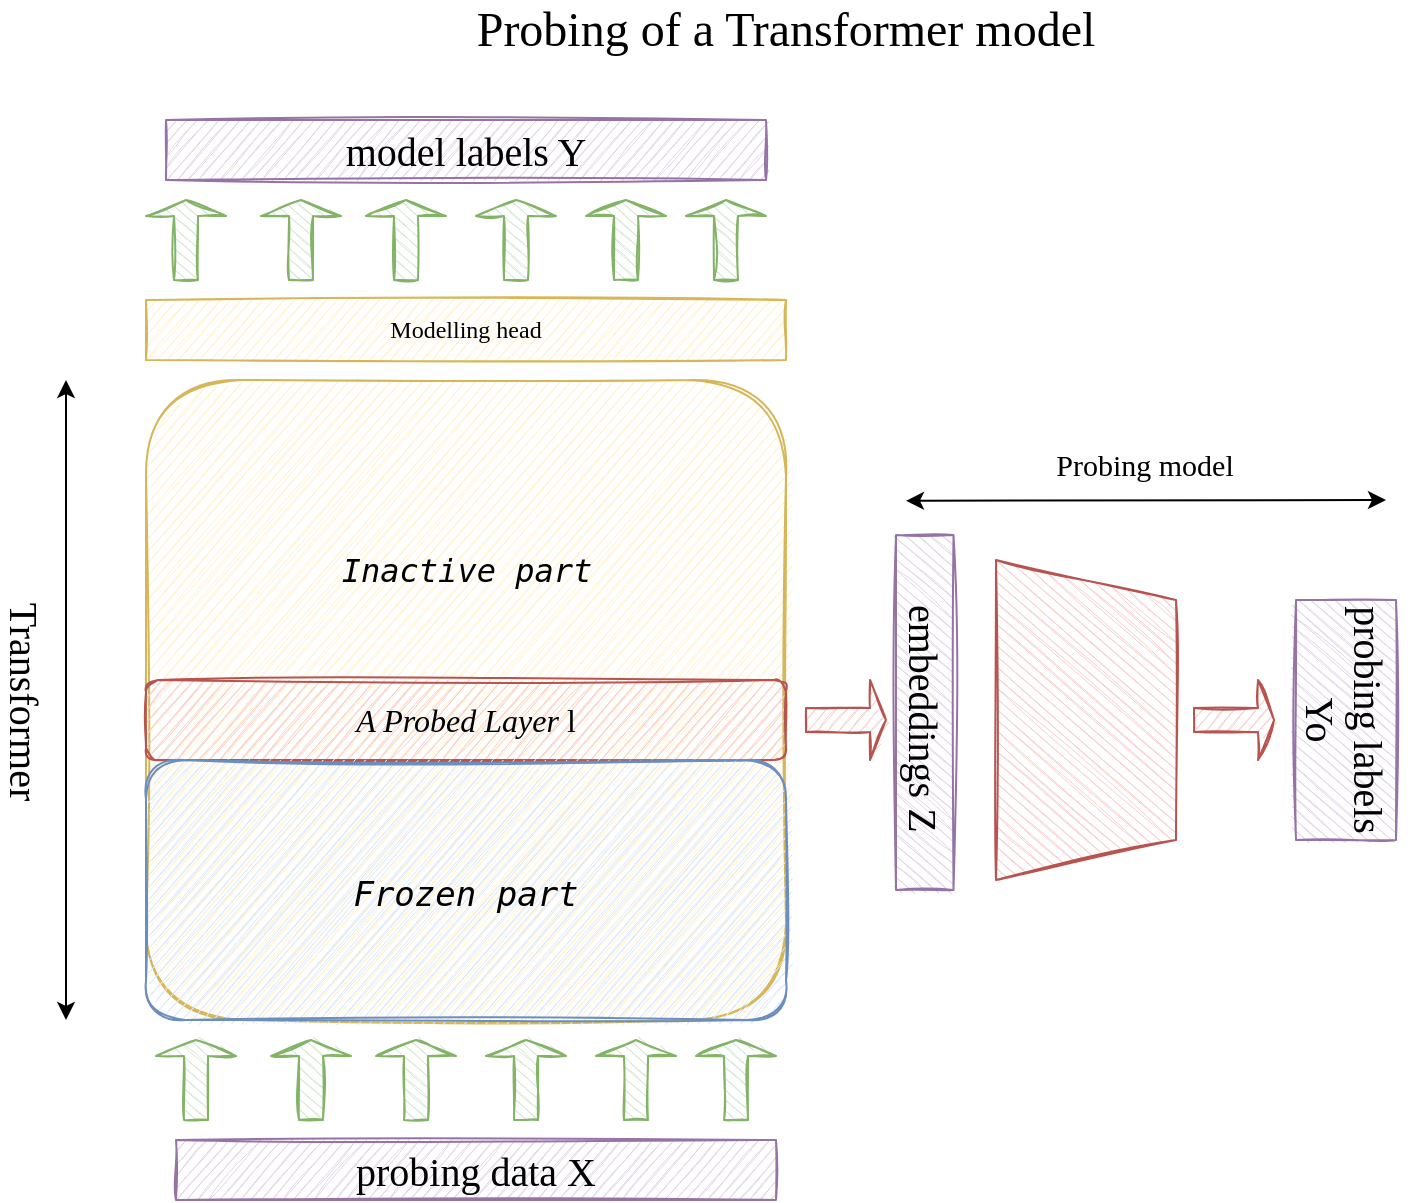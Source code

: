 <mxfile version="16.5.1" type="device"><diagram id="jdnmWu4w0JkeWpKPPlZf" name="Page-1"><mxGraphModel dx="1102" dy="857" grid="1" gridSize="10" guides="1" tooltips="1" connect="1" arrows="1" fold="1" page="1" pageScale="1" pageWidth="850" pageHeight="1100" math="0" shadow="0"><root><mxCell id="0"/><mxCell id="1" parent="0"/><mxCell id="3-iGxdrgk7TisEOa4tAh-2" value="" style="whiteSpace=wrap;html=1;aspect=fixed;rounded=1;sketch=1;fillColor=#fff2cc;strokeColor=#d6b656;" parent="1" vertex="1"><mxGeometry x="140" y="240" width="320" height="320" as="geometry"/></mxCell><mxCell id="3-iGxdrgk7TisEOa4tAh-5" value="&lt;pre&gt;&lt;font face=&quot;Lucida Console&quot; style=&quot;font-size: 16px&quot;&gt;&lt;i&gt;A Probed Layer &lt;/i&gt;l&lt;/font&gt;&lt;/pre&gt;" style="rounded=1;whiteSpace=wrap;html=1;sketch=1;fillColor=#f8cecc;strokeColor=#b85450;" parent="1" vertex="1"><mxGeometry x="140" y="390" width="320" height="40" as="geometry"/></mxCell><mxCell id="3-iGxdrgk7TisEOa4tAh-7" value="&lt;pre&gt;&lt;i&gt;&lt;font style=&quot;font-size: 16px&quot;&gt;Inactive part&lt;/font&gt;&lt;/i&gt;&lt;/pre&gt;" style="text;html=1;strokeColor=none;fillColor=none;align=center;verticalAlign=middle;whiteSpace=wrap;rounded=0;sketch=1;fontFamily=Lucida Console;" parent="1" vertex="1"><mxGeometry x="237.5" y="320" width="125" height="30" as="geometry"/></mxCell><mxCell id="3-iGxdrgk7TisEOa4tAh-8" value="Modelling head" style="rounded=0;whiteSpace=wrap;html=1;sketch=1;fontFamily=Lucida Console;fillColor=#fff2cc;strokeColor=#d6b656;glass=0;" parent="1" vertex="1"><mxGeometry x="140" y="200" width="320" height="30" as="geometry"/></mxCell><mxCell id="3-iGxdrgk7TisEOa4tAh-9" value="" style="endArrow=classic;startArrow=classic;html=1;rounded=0;fontFamily=Lucida Console;" parent="1" edge="1"><mxGeometry width="50" height="50" relative="1" as="geometry"><mxPoint x="100" y="560" as="sourcePoint"/><mxPoint x="100" y="240" as="targetPoint"/></mxGeometry></mxCell><mxCell id="3-iGxdrgk7TisEOa4tAh-10" value="Transformer" style="edgeLabel;html=1;align=center;verticalAlign=middle;resizable=0;points=[];fontFamily=Lucida Console;rotation=90;fontSize=20;" parent="3-iGxdrgk7TisEOa4tAh-9" vertex="1" connectable="0"><mxGeometry relative="1" as="geometry"><mxPoint x="-20" as="offset"/></mxGeometry></mxCell><mxCell id="3-iGxdrgk7TisEOa4tAh-19" value="" style="group" parent="1" vertex="1" connectable="0"><mxGeometry x="140" y="150" width="310" height="40" as="geometry"/></mxCell><mxCell id="3-iGxdrgk7TisEOa4tAh-11" value="" style="shape=singleArrow;direction=north;whiteSpace=wrap;html=1;rounded=0;glass=1;sketch=1;fontFamily=Lucida Console;fontSize=20;fillColor=#d5e8d4;strokeColor=#82b366;" parent="3-iGxdrgk7TisEOa4tAh-19" vertex="1"><mxGeometry width="40" height="40" as="geometry"/></mxCell><mxCell id="3-iGxdrgk7TisEOa4tAh-12" value="" style="shape=singleArrow;direction=north;whiteSpace=wrap;html=1;rounded=0;glass=1;sketch=1;fontFamily=Lucida Console;fontSize=20;fillColor=#d5e8d4;strokeColor=#82b366;" parent="3-iGxdrgk7TisEOa4tAh-19" vertex="1"><mxGeometry x="57.5" width="40" height="40" as="geometry"/></mxCell><mxCell id="3-iGxdrgk7TisEOa4tAh-13" value="" style="shape=singleArrow;direction=north;whiteSpace=wrap;html=1;rounded=0;glass=1;sketch=1;fontFamily=Lucida Console;fontSize=20;fillColor=#d5e8d4;strokeColor=#82b366;" parent="3-iGxdrgk7TisEOa4tAh-19" vertex="1"><mxGeometry x="110" width="40" height="40" as="geometry"/></mxCell><mxCell id="3-iGxdrgk7TisEOa4tAh-14" value="" style="shape=singleArrow;direction=north;whiteSpace=wrap;html=1;rounded=0;glass=1;sketch=1;fontFamily=Lucida Console;fontSize=20;fillColor=#d5e8d4;strokeColor=#82b366;" parent="3-iGxdrgk7TisEOa4tAh-19" vertex="1"><mxGeometry x="165" width="40" height="40" as="geometry"/></mxCell><mxCell id="3-iGxdrgk7TisEOa4tAh-15" value="" style="shape=singleArrow;direction=north;whiteSpace=wrap;html=1;rounded=0;glass=1;sketch=1;fontFamily=Lucida Console;fontSize=20;fillColor=#d5e8d4;strokeColor=#82b366;" parent="3-iGxdrgk7TisEOa4tAh-19" vertex="1"><mxGeometry x="220" width="40" height="40" as="geometry"/></mxCell><mxCell id="3-iGxdrgk7TisEOa4tAh-16" value="" style="shape=singleArrow;direction=north;whiteSpace=wrap;html=1;rounded=0;glass=1;sketch=1;fontFamily=Lucida Console;fontSize=20;fillColor=#d5e8d4;strokeColor=#82b366;" parent="3-iGxdrgk7TisEOa4tAh-19" vertex="1"><mxGeometry x="270" width="40" height="40" as="geometry"/></mxCell><mxCell id="3-iGxdrgk7TisEOa4tAh-20" value="" style="group" parent="1" vertex="1" connectable="0"><mxGeometry x="145" y="570" width="310" height="40" as="geometry"/></mxCell><mxCell id="3-iGxdrgk7TisEOa4tAh-21" value="" style="shape=singleArrow;direction=north;whiteSpace=wrap;html=1;rounded=0;glass=1;sketch=1;fontFamily=Lucida Console;fontSize=20;fillColor=#d5e8d4;strokeColor=#82b366;" parent="3-iGxdrgk7TisEOa4tAh-20" vertex="1"><mxGeometry width="40" height="40" as="geometry"/></mxCell><mxCell id="3-iGxdrgk7TisEOa4tAh-22" value="" style="shape=singleArrow;direction=north;whiteSpace=wrap;html=1;rounded=0;glass=1;sketch=1;fontFamily=Lucida Console;fontSize=20;fillColor=#d5e8d4;strokeColor=#82b366;" parent="3-iGxdrgk7TisEOa4tAh-20" vertex="1"><mxGeometry x="57.5" width="40" height="40" as="geometry"/></mxCell><mxCell id="3-iGxdrgk7TisEOa4tAh-23" value="" style="shape=singleArrow;direction=north;whiteSpace=wrap;html=1;rounded=0;glass=1;sketch=1;fontFamily=Lucida Console;fontSize=20;fillColor=#d5e8d4;strokeColor=#82b366;" parent="3-iGxdrgk7TisEOa4tAh-20" vertex="1"><mxGeometry x="110" width="40" height="40" as="geometry"/></mxCell><mxCell id="3-iGxdrgk7TisEOa4tAh-24" value="" style="shape=singleArrow;direction=north;whiteSpace=wrap;html=1;rounded=0;glass=1;sketch=1;fontFamily=Lucida Console;fontSize=20;fillColor=#d5e8d4;strokeColor=#82b366;" parent="3-iGxdrgk7TisEOa4tAh-20" vertex="1"><mxGeometry x="165" width="40" height="40" as="geometry"/></mxCell><mxCell id="3-iGxdrgk7TisEOa4tAh-25" value="" style="shape=singleArrow;direction=north;whiteSpace=wrap;html=1;rounded=0;glass=1;sketch=1;fontFamily=Lucida Console;fontSize=20;fillColor=#d5e8d4;strokeColor=#82b366;" parent="3-iGxdrgk7TisEOa4tAh-20" vertex="1"><mxGeometry x="220" width="40" height="40" as="geometry"/></mxCell><mxCell id="3-iGxdrgk7TisEOa4tAh-26" value="" style="shape=singleArrow;direction=north;whiteSpace=wrap;html=1;rounded=0;glass=1;sketch=1;fontFamily=Lucida Console;fontSize=20;fillColor=#d5e8d4;strokeColor=#82b366;" parent="3-iGxdrgk7TisEOa4tAh-20" vertex="1"><mxGeometry x="270" width="40" height="40" as="geometry"/></mxCell><mxCell id="3-iGxdrgk7TisEOa4tAh-28" value="probing data X" style="text;html=1;strokeColor=#9673a6;fillColor=#e1d5e7;align=center;verticalAlign=middle;whiteSpace=wrap;rounded=0;glass=0;sketch=1;fontFamily=Verdana;fontSize=20;" parent="1" vertex="1"><mxGeometry x="155" y="620" width="300" height="30" as="geometry"/></mxCell><mxCell id="3-iGxdrgk7TisEOa4tAh-30" value="model labels Y" style="text;html=1;strokeColor=#9673a6;fillColor=#e1d5e7;align=center;verticalAlign=middle;whiteSpace=wrap;rounded=0;glass=0;sketch=1;fontFamily=Verdana;fontSize=20;" parent="1" vertex="1"><mxGeometry x="150" y="110" width="300" height="30" as="geometry"/></mxCell><mxCell id="3-iGxdrgk7TisEOa4tAh-32" value="&lt;pre&gt;&lt;font style=&quot;font-size: 17px&quot;&gt;&lt;i&gt;Frozen part&lt;/i&gt;&lt;/font&gt;&lt;/pre&gt;" style="rounded=1;whiteSpace=wrap;html=1;glass=0;sketch=1;fontFamily=Verdana;fontSize=20;fillColor=#dae8fc;strokeColor=#6c8ebf;" parent="1" vertex="1"><mxGeometry x="140" y="430" width="320" height="130" as="geometry"/></mxCell><mxCell id="3-iGxdrgk7TisEOa4tAh-34" value="" style="shape=singleArrow;direction=north;whiteSpace=wrap;html=1;rounded=0;glass=1;sketch=1;fontFamily=Lucida Console;fontSize=20;fillColor=#f8cecc;strokeColor=#b85450;rotation=90;" parent="1" vertex="1"><mxGeometry x="470" y="390" width="40" height="40" as="geometry"/></mxCell><mxCell id="3-iGxdrgk7TisEOa4tAh-35" value="&amp;nbsp;embeddings Z" style="text;html=1;strokeColor=#9673a6;fillColor=#e1d5e7;align=center;verticalAlign=middle;whiteSpace=wrap;rounded=0;glass=0;sketch=1;fontFamily=Verdana;fontSize=20;rotation=90;labelPosition=center;verticalLabelPosition=middle;" parent="1" vertex="1"><mxGeometry x="440.63" y="391.88" width="177.5" height="28.75" as="geometry"/></mxCell><mxCell id="3-iGxdrgk7TisEOa4tAh-36" value="" style="shape=trapezoid;perimeter=trapezoidPerimeter;whiteSpace=wrap;html=1;fixedSize=1;rounded=0;glass=0;sketch=1;fontFamily=Verdana;fontSize=16;rotation=90;fillColor=#f8cecc;strokeColor=#b85450;" parent="1" vertex="1"><mxGeometry x="530" y="365" width="160" height="90" as="geometry"/></mxCell><mxCell id="3-iGxdrgk7TisEOa4tAh-37" value="" style="shape=singleArrow;direction=north;whiteSpace=wrap;html=1;rounded=0;glass=1;sketch=1;fontFamily=Lucida Console;fontSize=20;fillColor=#f8cecc;strokeColor=#b85450;rotation=90;" parent="1" vertex="1"><mxGeometry x="664" y="390" width="40" height="40" as="geometry"/></mxCell><mxCell id="3-iGxdrgk7TisEOa4tAh-38" value="probing labels Yo" style="text;html=1;strokeColor=#9673a6;fillColor=#e1d5e7;align=center;verticalAlign=middle;whiteSpace=wrap;rounded=0;glass=0;sketch=1;fontFamily=Verdana;fontSize=20;rotation=90;" parent="1" vertex="1"><mxGeometry x="680" y="385" width="120" height="50" as="geometry"/></mxCell><mxCell id="3-iGxdrgk7TisEOa4tAh-39" value="" style="endArrow=classic;startArrow=classic;html=1;rounded=0;fontFamily=Lucida Console;" parent="1" edge="1"><mxGeometry width="50" height="50" relative="1" as="geometry"><mxPoint x="760" y="300" as="sourcePoint"/><mxPoint x="520" y="300.4" as="targetPoint"/></mxGeometry></mxCell><mxCell id="3-iGxdrgk7TisEOa4tAh-40" value="&lt;font style=&quot;font-size: 15px&quot;&gt;Probing model&lt;/font&gt;" style="edgeLabel;html=1;align=center;verticalAlign=middle;resizable=0;points=[];fontFamily=Lucida Console;rotation=0;fontSize=20;" parent="3-iGxdrgk7TisEOa4tAh-39" vertex="1" connectable="0"><mxGeometry relative="1" as="geometry"><mxPoint x="-1" y="-20" as="offset"/></mxGeometry></mxCell><mxCell id="3-iGxdrgk7TisEOa4tAh-41" value="Probing of a Transformer model" style="text;html=1;strokeColor=none;fillColor=none;align=center;verticalAlign=middle;whiteSpace=wrap;rounded=0;glass=0;sketch=1;fontFamily=Comic Sans MS;fontSize=24;" parent="1" vertex="1"><mxGeometry x="190" y="50" width="540" height="30" as="geometry"/></mxCell></root></mxGraphModel></diagram></mxfile>